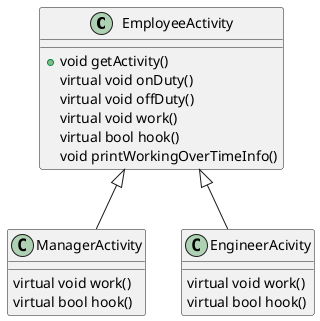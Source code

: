 @startuml

class EmployeeActivity {
    +void getActivity()
    virtual void onDuty()
    virtual void offDuty()
    virtual void work()
    virtual bool hook()
    void printWorkingOverTimeInfo()
}

class ManagerActivity {
    virtual void work()
    virtual bool hook()
}

class EngineerAcivity {
    virtual void work()
    virtual bool hook()
}

EmployeeActivity <|-- ManagerActivity
EmployeeActivity <|-- EngineerAcivity

@enduml